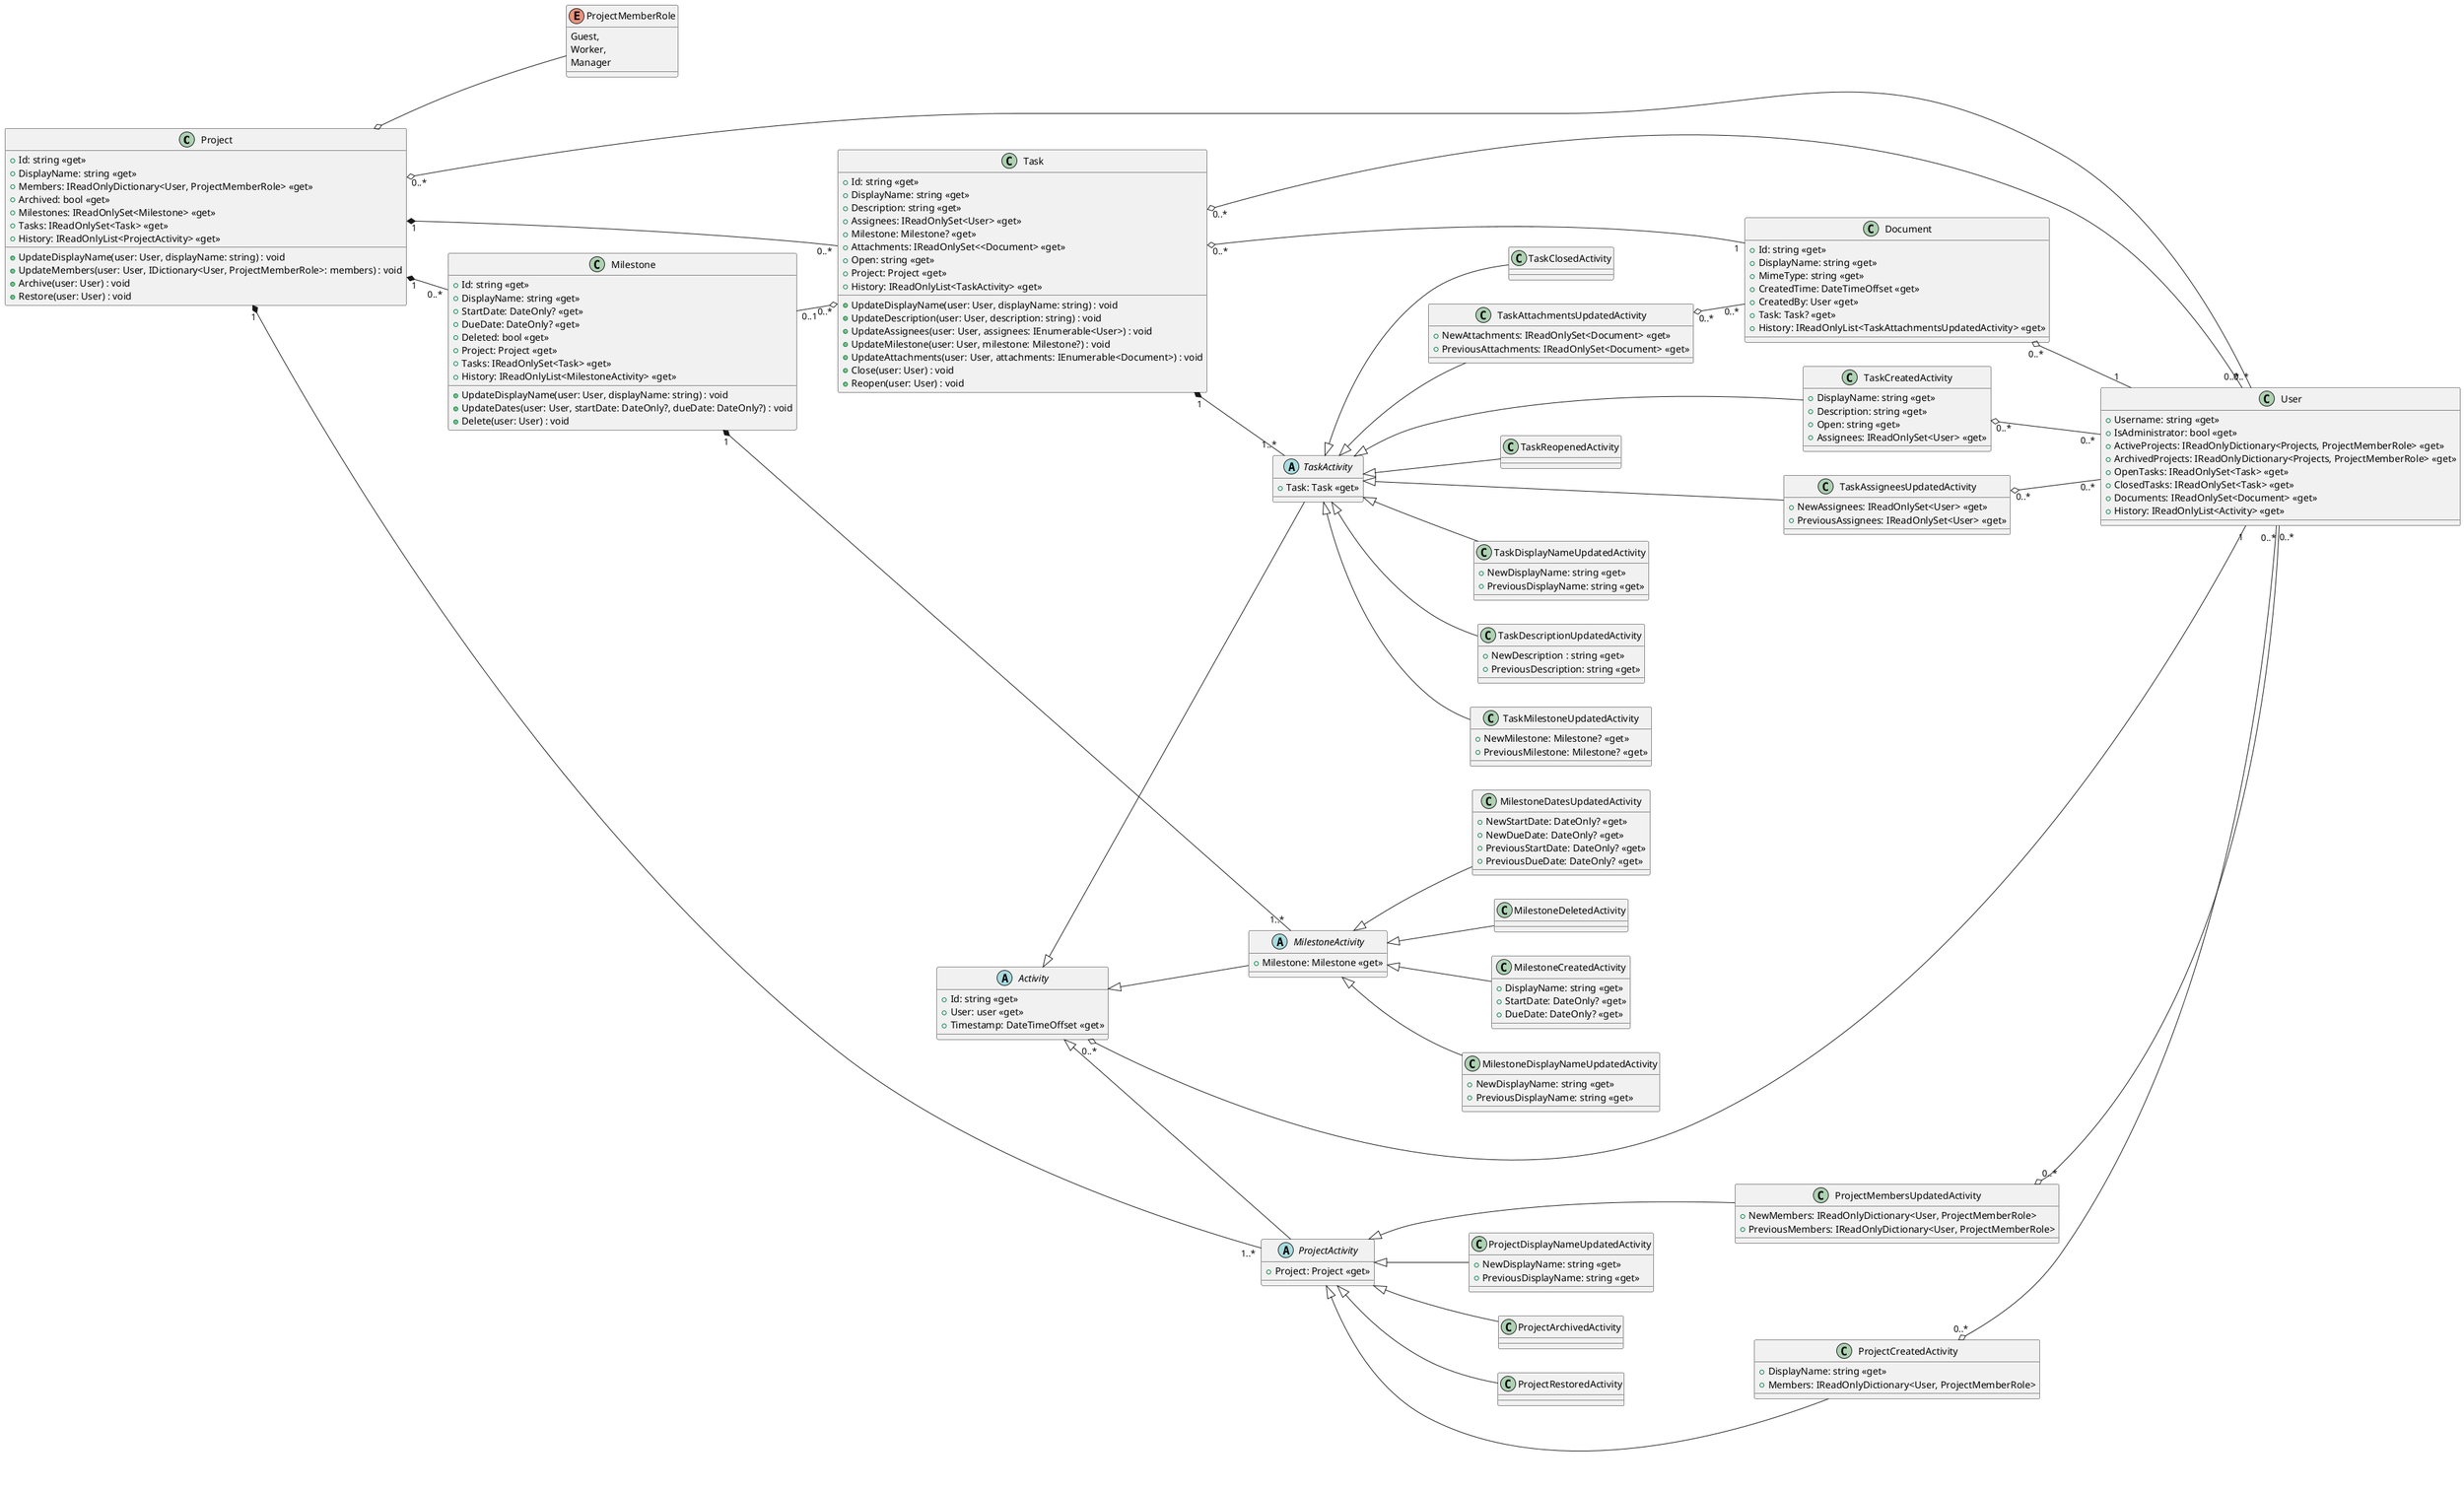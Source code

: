 @startuml
left to right direction

class Project {
    + Id: string <<get>>
    + DisplayName: string <<get>>
    + Members: IReadOnlyDictionary<User, ProjectMemberRole> <<get>>
    + Archived: bool <<get>>
    + Milestones: IReadOnlySet<Milestone> <<get>>
    + Tasks: IReadOnlySet<Task> <<get>>
    + History: IReadOnlyList<ProjectActivity> <<get>>

    + UpdateDisplayName(user: User, displayName: string) : void
    + UpdateMembers(user: User, IDictionary<User, ProjectMemberRole>: members) : void
    + Archive(user: User) : void
    + Restore(user: User) : void
}

enum ProjectMemberRole {
    Guest,
    Worker,
    Manager
}

class Milestone {
    + Id: string <<get>>
    + DisplayName: string <<get>>
    + StartDate: DateOnly? <<get>>
    + DueDate: DateOnly? <<get>>
    + Deleted: bool <<get>>
    + Project: Project <<get>>
    + Tasks: IReadOnlySet<Task> <<get>>
    + History: IReadOnlyList<MilestoneActivity> <<get>>

    + UpdateDisplayName(user: User, displayName: string) : void
    + UpdateDates(user: User, startDate: DateOnly?, dueDate: DateOnly?) : void
    + Delete(user: User) : void
}

class Task {
    + Id: string <<get>>
    + DisplayName: string <<get>>
    + Description: string <<get>>
    + Assignees: IReadOnlySet<User> <<get>>
    + Milestone: Milestone? <<get>>
    + Attachments: IReadOnlySet<<Document> <<get>>
    + Open: string <<get>>
    + Project: Project <<get>>
    + History: IReadOnlyList<TaskActivity> <<get>>

    + UpdateDisplayName(user: User, displayName: string) : void
    + UpdateDescription(user: User, description: string) : void
    + UpdateAssignees(user: User, assignees: IEnumerable<User>) : void
    + UpdateMilestone(user: User, milestone: Milestone?) : void
    + UpdateAttachments(user: User, attachments: IEnumerable<Document>) : void
    + Close(user: User) : void
    + Reopen(user: User) : void
}

abstract class Activity {
    + Id: string <<get>>
    + User: user <<get>>
    + Timestamp: DateTimeOffset <<get>>
}

abstract class ProjectActivity extends Activity {
    + Project: Project <<get>>
}

class ProjectCreatedActivity extends ProjectActivity {
    + DisplayName: string <<get>>
    + Members: IReadOnlyDictionary<User, ProjectMemberRole>
}

class ProjectDisplayNameUpdatedActivity extends ProjectActivity {
    + NewDisplayName: string <<get>>
    + PreviousDisplayName: string <<get>>
}

class ProjectMembersUpdatedActivity extends ProjectActivity {
    + NewMembers: IReadOnlyDictionary<User, ProjectMemberRole>
    + PreviousMembers: IReadOnlyDictionary<User, ProjectMemberRole>
}

class ProjectArchivedActivity extends ProjectActivity {
}

class ProjectRestoredActivity extends ProjectActivity {
}

abstract class MilestoneActivity extends Activity {
    + Milestone: Milestone <<get>>
}

class MilestoneCreatedActivity extends MilestoneActivity {
    + DisplayName: string <<get>>
    + StartDate: DateOnly? <<get>>
    + DueDate: DateOnly? <<get>>
}

class MilestoneDisplayNameUpdatedActivity extends MilestoneActivity {
    + NewDisplayName: string <<get>>
    + PreviousDisplayName: string <<get>>
}

class MilestoneDatesUpdatedActivity extends MilestoneActivity {
    + NewStartDate: DateOnly? <<get>>
    + NewDueDate: DateOnly? <<get>>
    + PreviousStartDate: DateOnly? <<get>>
    + PreviousDueDate: DateOnly? <<get>>
}

class MilestoneDeletedActivity extends MilestoneActivity {
}

abstract class TaskActivity extends Activity {
    + Task: Task <<get>>
}

class TaskCreatedActivity extends TaskActivity {
    + DisplayName: string <<get>>
    + Description: string <<get>>
    + Open: string <<get>>
    + Assignees: IReadOnlySet<User> <<get>>
}

class TaskDisplayNameUpdatedActivity extends TaskActivity {
    + NewDisplayName: string <<get>>
    + PreviousDisplayName: string <<get>>
}

class TaskDescriptionUpdatedActivity extends TaskActivity {
    + NewDescription : string <<get>>
    + PreviousDescription: string <<get>>
}

class TaskAssigneesUpdatedActivity extends TaskActivity {
    + NewAssignees: IReadOnlySet<User> <<get>>
    + PreviousAssignees: IReadOnlySet<User> <<get>>
}

class TaskMilestoneUpdatedActivity extends TaskActivity {
    + NewMilestone: Milestone? <<get>>
    + PreviousMilestone: Milestone? <<get>>
}

class TaskAttachmentsUpdatedActivity extends TaskActivity {
    + NewAttachments: IReadOnlySet<Document> <<get>>
    + PreviousAttachments: IReadOnlySet<Document> <<get>>
}

class TaskClosedActivity extends TaskActivity {
}

class TaskReopenedActivity extends TaskActivity {
}

class Document {
    + Id: string <<get>>
    + DisplayName: string <<get>>
    + MimeType: string <<get>>
    + CreatedTime: DateTimeOffset <<get>>
    + CreatedBy: User <<get>>
    + Task: Task? <<get>>
    + History: IReadOnlyList<TaskAttachmentsUpdatedActivity> <<get>>
}

class User {
    + Username: string <<get>>
    + IsAdministrator: bool <<get>>
    + ActiveProjects: IReadOnlyDictionary<Projects, ProjectMemberRole> <<get>>
    + ArchivedProjects: IReadOnlyDictionary<Projects, ProjectMemberRole> <<get>>
    + OpenTasks: IReadOnlySet<Task> <<get>>
    + ClosedTasks: IReadOnlySet<Task> <<get>>
    + Documents: IReadOnlySet<Document> <<get>>
    + History: IReadOnlyList<Activity> <<get>>
}

Project "1" *-- "0..*" Milestone
Project "1" *-- "0..*" Task
Project "1" *-- "1..*" ProjectActivity
Project "0..*" o-- "0..*" User
Project o-- ProjectMemberRole

Milestone "0..1" --o "0..*" Task
Milestone "1" *-- "1..*" MilestoneActivity

Task "1" *-- "1..*" TaskActivity
Task "0..*" o-- "0..*" User
Task "0..*" o-- "1" Document

Activity "0..*"  o-- "1" User
ProjectCreatedActivity "0..*" o-- "0..*" User
ProjectMembersUpdatedActivity "0..*" o-- "0..*" User
TaskCreatedActivity "0..*" o-- "0..*" User
TaskAssigneesUpdatedActivity "0..*" o-- "0..*" User
TaskAttachmentsUpdatedActivity "0..*" o-- "0..*" Document

Document "0..*" o-- "1" User

@enduml
